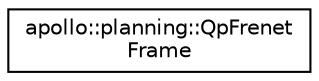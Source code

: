 digraph "Graphical Class Hierarchy"
{
  edge [fontname="Helvetica",fontsize="10",labelfontname="Helvetica",labelfontsize="10"];
  node [fontname="Helvetica",fontsize="10",shape=record];
  rankdir="LR";
  Node1 [label="apollo::planning::QpFrenet\lFrame",height=0.2,width=0.4,color="black", fillcolor="white", style="filled",URL="$classapollo_1_1planning_1_1QpFrenetFrame.html"];
}
